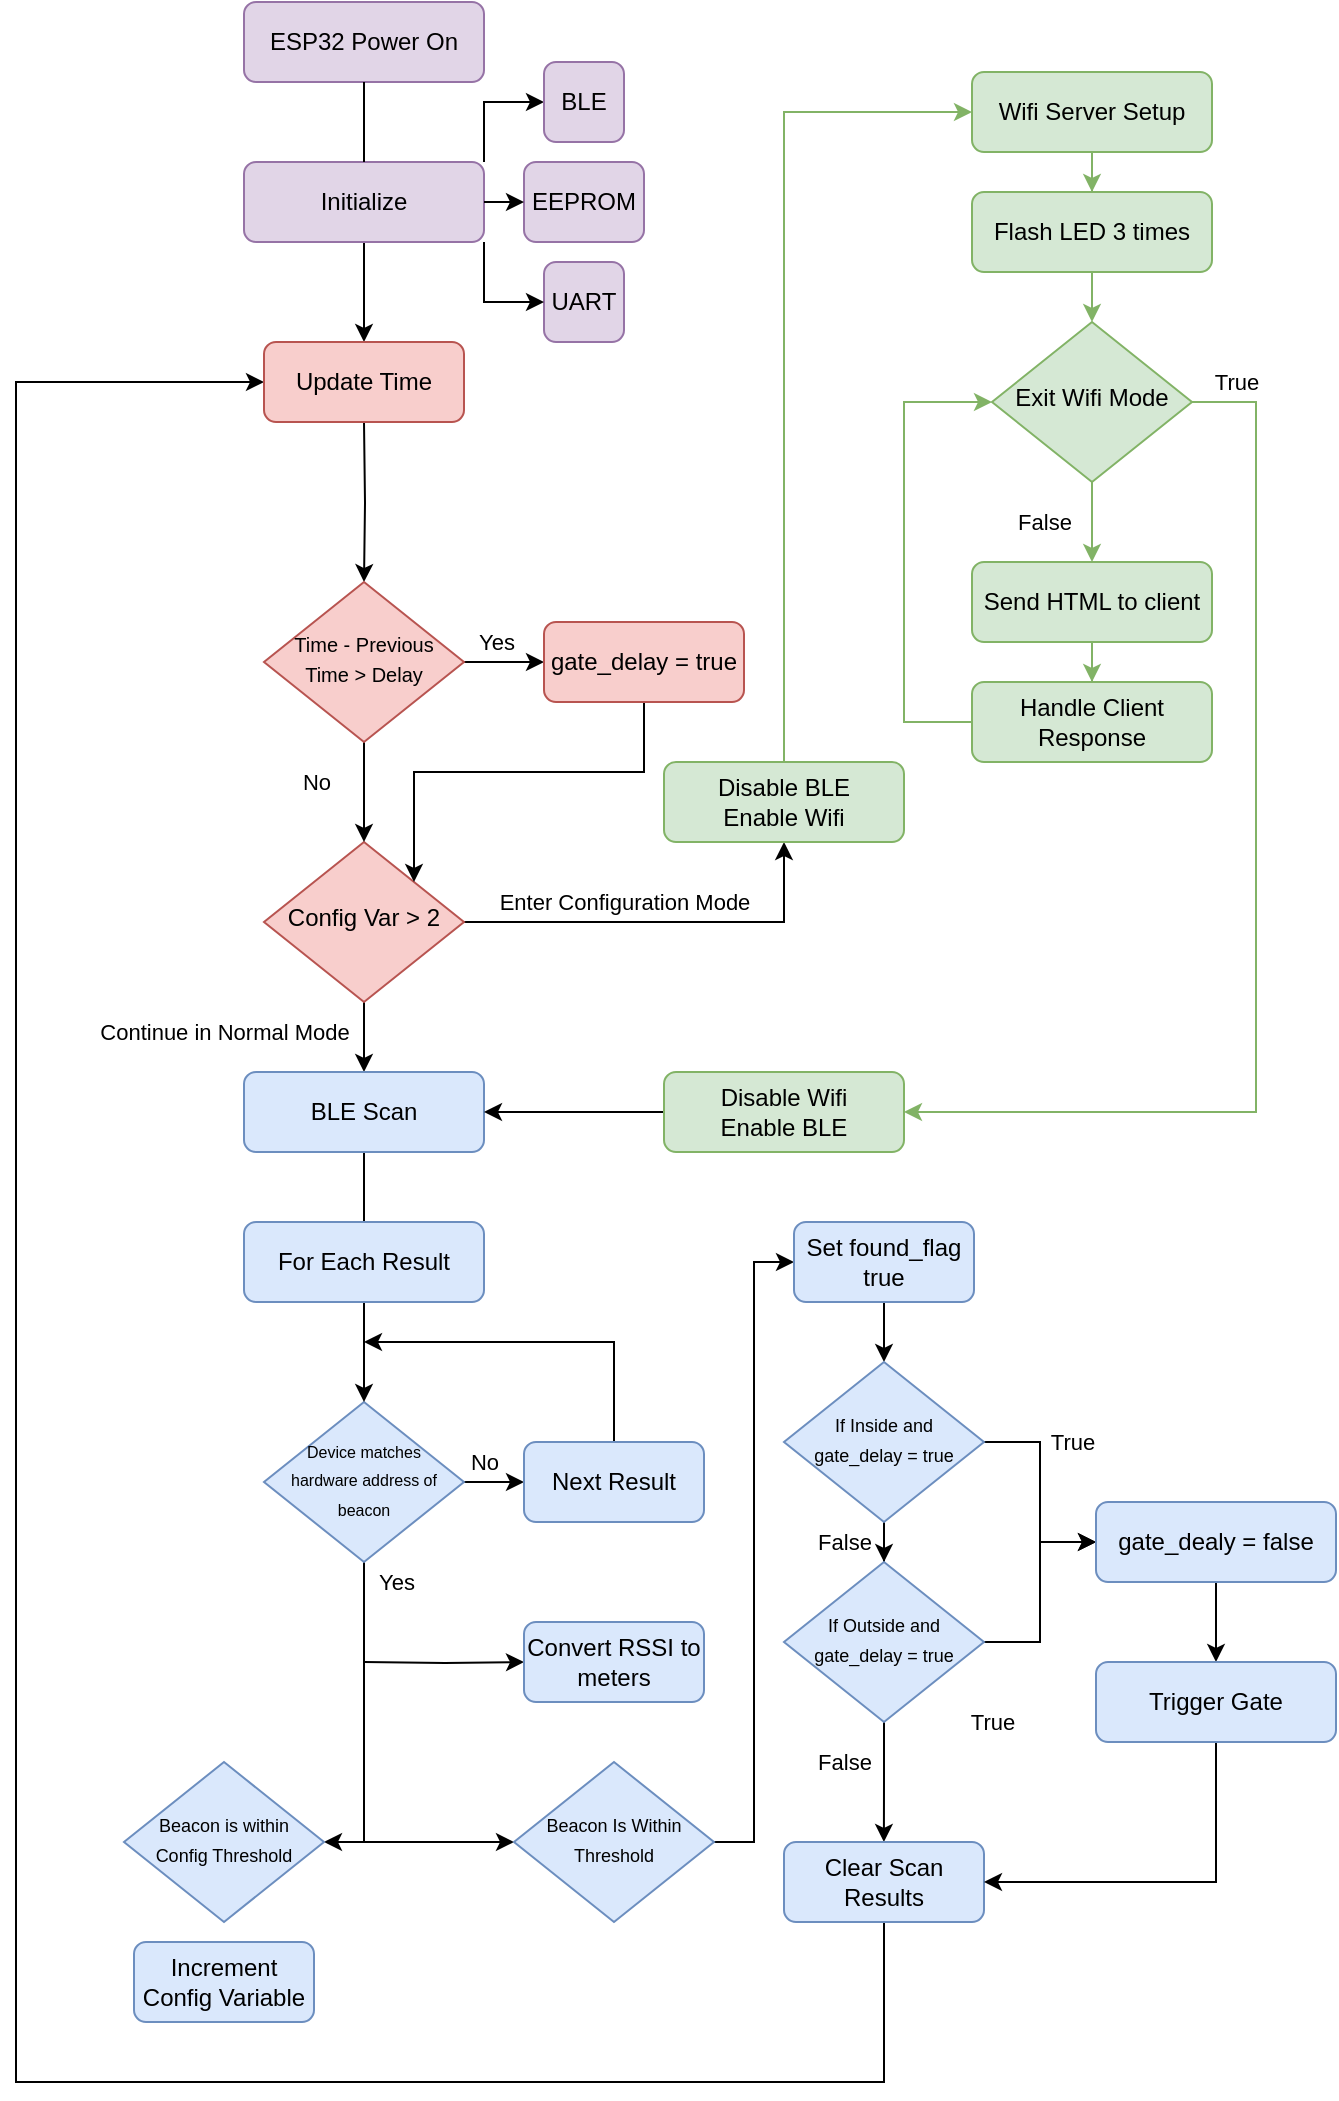 <mxfile version="14.8.0" type="github">
  <diagram id="C5RBs43oDa-KdzZeNtuy" name="Page-1">
    <mxGraphModel dx="650" dy="613" grid="1" gridSize="10" guides="1" tooltips="1" connect="1" arrows="1" fold="1" page="1" pageScale="1" pageWidth="827" pageHeight="1169" math="0" shadow="0">
      <root>
        <mxCell id="WIyWlLk6GJQsqaUBKTNV-0" />
        <mxCell id="WIyWlLk6GJQsqaUBKTNV-1" parent="WIyWlLk6GJQsqaUBKTNV-0" />
        <mxCell id="WIyWlLk6GJQsqaUBKTNV-3" value="ESP32 Power On" style="rounded=1;whiteSpace=wrap;html=1;fontSize=12;glass=0;strokeWidth=1;shadow=0;fillColor=#e1d5e7;strokeColor=#9673a6;" parent="WIyWlLk6GJQsqaUBKTNV-1" vertex="1">
          <mxGeometry x="184" y="60" width="120" height="40" as="geometry" />
        </mxCell>
        <mxCell id="ksJ2-tg5TAEJMqugs6vy-25" value="Continue in Normal Mode" style="edgeStyle=orthogonalEdgeStyle;rounded=0;orthogonalLoop=1;jettySize=auto;html=1;endArrow=classic;endFill=1;entryX=0.5;entryY=0;entryDx=0;entryDy=0;" edge="1" parent="WIyWlLk6GJQsqaUBKTNV-1" source="WIyWlLk6GJQsqaUBKTNV-6" target="WIyWlLk6GJQsqaUBKTNV-11">
          <mxGeometry x="0.111" y="-70" relative="1" as="geometry">
            <mxPoint x="244" y="590" as="targetPoint" />
            <mxPoint as="offset" />
          </mxGeometry>
        </mxCell>
        <mxCell id="ksJ2-tg5TAEJMqugs6vy-63" value="Enter Configuration Mode" style="edgeStyle=orthogonalEdgeStyle;rounded=0;orthogonalLoop=1;jettySize=auto;html=1;endArrow=classic;endFill=1;entryX=0.5;entryY=1;entryDx=0;entryDy=0;" edge="1" parent="WIyWlLk6GJQsqaUBKTNV-1" source="WIyWlLk6GJQsqaUBKTNV-6" target="ksJ2-tg5TAEJMqugs6vy-24">
          <mxGeometry x="-0.2" y="10" relative="1" as="geometry">
            <mxPoint x="384" y="540" as="targetPoint" />
            <mxPoint as="offset" />
          </mxGeometry>
        </mxCell>
        <mxCell id="WIyWlLk6GJQsqaUBKTNV-6" value="Config Var &amp;gt; 2" style="rhombus;whiteSpace=wrap;html=1;shadow=0;fontFamily=Helvetica;fontSize=12;align=center;strokeWidth=1;spacing=6;spacingTop=-4;fillColor=#f8cecc;strokeColor=#b85450;" parent="WIyWlLk6GJQsqaUBKTNV-1" vertex="1">
          <mxGeometry x="194" y="480" width="100" height="80" as="geometry" />
        </mxCell>
        <mxCell id="ksJ2-tg5TAEJMqugs6vy-29" value="No" style="edgeStyle=orthogonalEdgeStyle;rounded=0;orthogonalLoop=1;jettySize=auto;html=1;entryX=0;entryY=0.5;entryDx=0;entryDy=0;endArrow=classic;endFill=1;" edge="1" parent="WIyWlLk6GJQsqaUBKTNV-1" source="WIyWlLk6GJQsqaUBKTNV-10" target="ksJ2-tg5TAEJMqugs6vy-28">
          <mxGeometry x="0.2" y="10" relative="1" as="geometry">
            <mxPoint as="offset" />
          </mxGeometry>
        </mxCell>
        <mxCell id="ksJ2-tg5TAEJMqugs6vy-39" value="Yes" style="edgeStyle=orthogonalEdgeStyle;rounded=0;orthogonalLoop=1;jettySize=auto;html=1;entryX=0;entryY=0.5;entryDx=0;entryDy=0;endArrow=classic;endFill=1;" edge="1" parent="WIyWlLk6GJQsqaUBKTNV-1" source="WIyWlLk6GJQsqaUBKTNV-10" target="ksJ2-tg5TAEJMqugs6vy-34">
          <mxGeometry x="-0.907" y="16" relative="1" as="geometry">
            <Array as="points">
              <mxPoint x="244" y="980" />
            </Array>
            <mxPoint as="offset" />
          </mxGeometry>
        </mxCell>
        <mxCell id="WIyWlLk6GJQsqaUBKTNV-10" value="&lt;font style=&quot;font-size: 8px&quot;&gt;Device matches hardware address of beacon&lt;/font&gt;" style="rhombus;whiteSpace=wrap;html=1;shadow=0;fontFamily=Helvetica;fontSize=12;align=center;strokeWidth=1;spacing=6;spacingTop=-4;fillColor=#dae8fc;strokeColor=#6c8ebf;" parent="WIyWlLk6GJQsqaUBKTNV-1" vertex="1">
          <mxGeometry x="194" y="760" width="100" height="80" as="geometry" />
        </mxCell>
        <mxCell id="ksJ2-tg5TAEJMqugs6vy-26" style="edgeStyle=orthogonalEdgeStyle;rounded=0;orthogonalLoop=1;jettySize=auto;html=1;entryX=0.5;entryY=0;entryDx=0;entryDy=0;endArrow=classic;endFill=1;" edge="1" parent="WIyWlLk6GJQsqaUBKTNV-1" source="WIyWlLk6GJQsqaUBKTNV-11" target="WIyWlLk6GJQsqaUBKTNV-10">
          <mxGeometry relative="1" as="geometry" />
        </mxCell>
        <mxCell id="WIyWlLk6GJQsqaUBKTNV-11" value="BLE Scan" style="rounded=1;whiteSpace=wrap;html=1;fontSize=12;glass=0;strokeWidth=1;shadow=0;fillColor=#dae8fc;strokeColor=#6c8ebf;" parent="WIyWlLk6GJQsqaUBKTNV-1" vertex="1">
          <mxGeometry x="184" y="595" width="120" height="40" as="geometry" />
        </mxCell>
        <mxCell id="ksJ2-tg5TAEJMqugs6vy-60" style="edgeStyle=orthogonalEdgeStyle;rounded=0;orthogonalLoop=1;jettySize=auto;html=1;entryX=0.5;entryY=0;entryDx=0;entryDy=0;endArrow=classic;endFill=1;" edge="1" parent="WIyWlLk6GJQsqaUBKTNV-1" source="ksJ2-tg5TAEJMqugs6vy-0">
          <mxGeometry relative="1" as="geometry">
            <mxPoint x="244" y="230" as="targetPoint" />
          </mxGeometry>
        </mxCell>
        <mxCell id="ksJ2-tg5TAEJMqugs6vy-0" value="Initialize" style="rounded=1;whiteSpace=wrap;html=1;fontSize=12;glass=0;strokeWidth=1;shadow=0;fillColor=#e1d5e7;strokeColor=#9673a6;" vertex="1" parent="WIyWlLk6GJQsqaUBKTNV-1">
          <mxGeometry x="184" y="140" width="120" height="40" as="geometry" />
        </mxCell>
        <mxCell id="ksJ2-tg5TAEJMqugs6vy-1" value="" style="rounded=0;html=1;jettySize=auto;orthogonalLoop=1;fontSize=11;endArrow=none;endFill=0;endSize=8;strokeWidth=1;shadow=0;labelBackgroundColor=none;edgeStyle=orthogonalEdgeStyle;" edge="1" parent="WIyWlLk6GJQsqaUBKTNV-1" source="WIyWlLk6GJQsqaUBKTNV-3" target="ksJ2-tg5TAEJMqugs6vy-0">
          <mxGeometry relative="1" as="geometry">
            <mxPoint x="244" y="100" as="sourcePoint" />
            <mxPoint x="244" y="460" as="targetPoint" />
          </mxGeometry>
        </mxCell>
        <mxCell id="ksJ2-tg5TAEJMqugs6vy-12" style="edgeStyle=orthogonalEdgeStyle;rounded=0;orthogonalLoop=1;jettySize=auto;html=1;exitX=1;exitY=0;exitDx=0;exitDy=0;entryX=0;entryY=0.5;entryDx=0;entryDy=0;" edge="1" parent="WIyWlLk6GJQsqaUBKTNV-1" source="ksJ2-tg5TAEJMqugs6vy-0" target="ksJ2-tg5TAEJMqugs6vy-2">
          <mxGeometry relative="1" as="geometry">
            <mxPoint x="331" y="110" as="targetPoint" />
            <Array as="points">
              <mxPoint x="304" y="110" />
            </Array>
          </mxGeometry>
        </mxCell>
        <mxCell id="ksJ2-tg5TAEJMqugs6vy-2" value="BLE" style="rounded=1;whiteSpace=wrap;html=1;fontSize=12;glass=0;strokeWidth=1;shadow=0;fillColor=#e1d5e7;strokeColor=#9673a6;" vertex="1" parent="WIyWlLk6GJQsqaUBKTNV-1">
          <mxGeometry x="334" y="90" width="40" height="40" as="geometry" />
        </mxCell>
        <mxCell id="ksJ2-tg5TAEJMqugs6vy-3" value="EEPROM" style="rounded=1;whiteSpace=wrap;html=1;fontSize=12;glass=0;strokeWidth=1;shadow=0;fillColor=#e1d5e7;strokeColor=#9673a6;" vertex="1" parent="WIyWlLk6GJQsqaUBKTNV-1">
          <mxGeometry x="324" y="140" width="60" height="40" as="geometry" />
        </mxCell>
        <mxCell id="ksJ2-tg5TAEJMqugs6vy-4" value="UART" style="rounded=1;whiteSpace=wrap;html=1;fontSize=12;glass=0;strokeWidth=1;shadow=0;fillColor=#e1d5e7;strokeColor=#9673a6;" vertex="1" parent="WIyWlLk6GJQsqaUBKTNV-1">
          <mxGeometry x="334" y="190" width="40" height="40" as="geometry" />
        </mxCell>
        <mxCell id="ksJ2-tg5TAEJMqugs6vy-10" style="edgeStyle=orthogonalEdgeStyle;rounded=0;orthogonalLoop=1;jettySize=auto;html=1;entryX=0;entryY=0.5;entryDx=0;entryDy=0;" edge="1" parent="WIyWlLk6GJQsqaUBKTNV-1" target="ksJ2-tg5TAEJMqugs6vy-3">
          <mxGeometry relative="1" as="geometry">
            <mxPoint x="304" y="160" as="sourcePoint" />
          </mxGeometry>
        </mxCell>
        <mxCell id="ksJ2-tg5TAEJMqugs6vy-11" style="edgeStyle=orthogonalEdgeStyle;rounded=0;orthogonalLoop=1;jettySize=auto;html=1;entryX=0;entryY=0.5;entryDx=0;entryDy=0;exitX=1;exitY=1;exitDx=0;exitDy=0;" edge="1" parent="WIyWlLk6GJQsqaUBKTNV-1" source="ksJ2-tg5TAEJMqugs6vy-0" target="ksJ2-tg5TAEJMqugs6vy-4">
          <mxGeometry relative="1" as="geometry" />
        </mxCell>
        <mxCell id="ksJ2-tg5TAEJMqugs6vy-16" style="edgeStyle=orthogonalEdgeStyle;rounded=0;orthogonalLoop=1;jettySize=auto;html=1;" edge="1" parent="WIyWlLk6GJQsqaUBKTNV-1" target="ksJ2-tg5TAEJMqugs6vy-15">
          <mxGeometry relative="1" as="geometry">
            <mxPoint x="244" y="270" as="sourcePoint" />
          </mxGeometry>
        </mxCell>
        <mxCell id="ksJ2-tg5TAEJMqugs6vy-18" style="edgeStyle=orthogonalEdgeStyle;rounded=0;orthogonalLoop=1;jettySize=auto;html=1;entryX=0;entryY=0.5;entryDx=0;entryDy=0;" edge="1" parent="WIyWlLk6GJQsqaUBKTNV-1" source="ksJ2-tg5TAEJMqugs6vy-15" target="ksJ2-tg5TAEJMqugs6vy-17">
          <mxGeometry relative="1" as="geometry" />
        </mxCell>
        <mxCell id="ksJ2-tg5TAEJMqugs6vy-20" value="Yes" style="edgeLabel;html=1;align=center;verticalAlign=middle;resizable=0;points=[];" vertex="1" connectable="0" parent="ksJ2-tg5TAEJMqugs6vy-18">
          <mxGeometry x="-0.246" y="2" relative="1" as="geometry">
            <mxPoint x="1" y="-8" as="offset" />
          </mxGeometry>
        </mxCell>
        <mxCell id="ksJ2-tg5TAEJMqugs6vy-21" value="No" style="edgeStyle=orthogonalEdgeStyle;rounded=0;orthogonalLoop=1;jettySize=auto;html=1;entryX=0.5;entryY=0;entryDx=0;entryDy=0;" edge="1" parent="WIyWlLk6GJQsqaUBKTNV-1" source="ksJ2-tg5TAEJMqugs6vy-15" target="WIyWlLk6GJQsqaUBKTNV-6">
          <mxGeometry x="-0.2" y="-24" relative="1" as="geometry">
            <Array as="points">
              <mxPoint x="244" y="460" />
              <mxPoint x="244" y="460" />
            </Array>
            <mxPoint as="offset" />
          </mxGeometry>
        </mxCell>
        <mxCell id="ksJ2-tg5TAEJMqugs6vy-15" value="&lt;font style=&quot;font-size: 10px&quot;&gt;Time - Previous Time &amp;gt; Delay&lt;/font&gt;" style="rhombus;whiteSpace=wrap;html=1;shadow=0;fontFamily=Helvetica;fontSize=12;align=center;strokeWidth=1;spacing=6;spacingTop=-4;fillColor=#f8cecc;strokeColor=#b85450;" vertex="1" parent="WIyWlLk6GJQsqaUBKTNV-1">
          <mxGeometry x="194" y="350" width="100" height="80" as="geometry" />
        </mxCell>
        <mxCell id="ksJ2-tg5TAEJMqugs6vy-85" style="edgeStyle=orthogonalEdgeStyle;rounded=0;orthogonalLoop=1;jettySize=auto;html=1;exitX=0.5;exitY=1;exitDx=0;exitDy=0;entryX=1;entryY=0;entryDx=0;entryDy=0;endArrow=classic;endFill=1;" edge="1" parent="WIyWlLk6GJQsqaUBKTNV-1" source="ksJ2-tg5TAEJMqugs6vy-17" target="WIyWlLk6GJQsqaUBKTNV-6">
          <mxGeometry relative="1" as="geometry" />
        </mxCell>
        <mxCell id="ksJ2-tg5TAEJMqugs6vy-17" value="gate_delay = true" style="rounded=1;whiteSpace=wrap;html=1;fontSize=12;glass=0;strokeWidth=1;shadow=0;fillColor=#f8cecc;strokeColor=#b85450;" vertex="1" parent="WIyWlLk6GJQsqaUBKTNV-1">
          <mxGeometry x="334" y="370" width="100" height="40" as="geometry" />
        </mxCell>
        <mxCell id="ksJ2-tg5TAEJMqugs6vy-62" style="edgeStyle=orthogonalEdgeStyle;rounded=0;orthogonalLoop=1;jettySize=auto;html=1;entryX=0;entryY=0.5;entryDx=0;entryDy=0;endArrow=classic;endFill=1;exitX=0.5;exitY=0;exitDx=0;exitDy=0;fillColor=#d5e8d4;strokeColor=#82b366;" edge="1" parent="WIyWlLk6GJQsqaUBKTNV-1" source="ksJ2-tg5TAEJMqugs6vy-24" target="ksJ2-tg5TAEJMqugs6vy-58">
          <mxGeometry relative="1" as="geometry">
            <mxPoint x="508" y="325" as="sourcePoint" />
          </mxGeometry>
        </mxCell>
        <mxCell id="ksJ2-tg5TAEJMqugs6vy-24" value="Disable BLE&lt;br&gt;Enable Wifi" style="rounded=1;whiteSpace=wrap;html=1;fontSize=12;glass=0;strokeWidth=1;shadow=0;fillColor=#d5e8d4;strokeColor=#82b366;" vertex="1" parent="WIyWlLk6GJQsqaUBKTNV-1">
          <mxGeometry x="394" y="440" width="120" height="40" as="geometry" />
        </mxCell>
        <mxCell id="ksJ2-tg5TAEJMqugs6vy-27" value="For Each Result" style="rounded=1;whiteSpace=wrap;html=1;fontSize=12;glass=0;strokeWidth=1;shadow=0;fillColor=#dae8fc;strokeColor=#6c8ebf;" vertex="1" parent="WIyWlLk6GJQsqaUBKTNV-1">
          <mxGeometry x="184" y="670" width="120" height="40" as="geometry" />
        </mxCell>
        <mxCell id="ksJ2-tg5TAEJMqugs6vy-31" style="edgeStyle=orthogonalEdgeStyle;rounded=0;orthogonalLoop=1;jettySize=auto;html=1;endArrow=classic;endFill=1;" edge="1" parent="WIyWlLk6GJQsqaUBKTNV-1" source="ksJ2-tg5TAEJMqugs6vy-28">
          <mxGeometry relative="1" as="geometry">
            <mxPoint x="244" y="730" as="targetPoint" />
            <Array as="points">
              <mxPoint x="369" y="730" />
            </Array>
          </mxGeometry>
        </mxCell>
        <mxCell id="ksJ2-tg5TAEJMqugs6vy-28" value="Next Result" style="rounded=1;whiteSpace=wrap;html=1;fontSize=12;glass=0;strokeWidth=1;shadow=0;fillColor=#dae8fc;strokeColor=#6c8ebf;" vertex="1" parent="WIyWlLk6GJQsqaUBKTNV-1">
          <mxGeometry x="324" y="780" width="90" height="40" as="geometry" />
        </mxCell>
        <mxCell id="ksJ2-tg5TAEJMqugs6vy-40" style="edgeStyle=orthogonalEdgeStyle;rounded=0;orthogonalLoop=1;jettySize=auto;html=1;endArrow=classic;endFill=1;entryX=0;entryY=0.5;entryDx=0;entryDy=0;" edge="1" parent="WIyWlLk6GJQsqaUBKTNV-1" target="ksJ2-tg5TAEJMqugs6vy-32">
          <mxGeometry relative="1" as="geometry">
            <mxPoint x="284" y="920" as="targetPoint" />
            <mxPoint x="244" y="890" as="sourcePoint" />
          </mxGeometry>
        </mxCell>
        <mxCell id="ksJ2-tg5TAEJMqugs6vy-32" value="Convert RSSI to meters" style="rounded=1;whiteSpace=wrap;html=1;fontSize=12;glass=0;strokeWidth=1;shadow=0;fillColor=#dae8fc;strokeColor=#6c8ebf;" vertex="1" parent="WIyWlLk6GJQsqaUBKTNV-1">
          <mxGeometry x="324" y="870" width="90" height="40" as="geometry" />
        </mxCell>
        <mxCell id="ksJ2-tg5TAEJMqugs6vy-45" style="edgeStyle=orthogonalEdgeStyle;rounded=0;orthogonalLoop=1;jettySize=auto;html=1;exitX=1;exitY=0.5;exitDx=0;exitDy=0;entryX=0;entryY=0.5;entryDx=0;entryDy=0;endArrow=classic;endFill=1;" edge="1" parent="WIyWlLk6GJQsqaUBKTNV-1" source="ksJ2-tg5TAEJMqugs6vy-34" target="ksJ2-tg5TAEJMqugs6vy-44">
          <mxGeometry relative="1" as="geometry" />
        </mxCell>
        <mxCell id="ksJ2-tg5TAEJMqugs6vy-34" value="&lt;font style=&quot;font-size: 9px&quot;&gt;Beacon Is Within Threshold&lt;/font&gt;" style="rhombus;whiteSpace=wrap;html=1;shadow=0;fontFamily=Helvetica;fontSize=12;align=center;strokeWidth=1;spacing=6;spacingTop=-4;fillColor=#dae8fc;strokeColor=#6c8ebf;" vertex="1" parent="WIyWlLk6GJQsqaUBKTNV-1">
          <mxGeometry x="319" y="940" width="100" height="80" as="geometry" />
        </mxCell>
        <mxCell id="ksJ2-tg5TAEJMqugs6vy-41" style="edgeStyle=orthogonalEdgeStyle;rounded=0;orthogonalLoop=1;jettySize=auto;html=1;endArrow=classic;endFill=1;entryX=1;entryY=0.5;entryDx=0;entryDy=0;" edge="1" parent="WIyWlLk6GJQsqaUBKTNV-1" target="ksJ2-tg5TAEJMqugs6vy-36">
          <mxGeometry relative="1" as="geometry">
            <mxPoint x="144" y="980" as="targetPoint" />
            <mxPoint x="244" y="980" as="sourcePoint" />
            <Array as="points" />
          </mxGeometry>
        </mxCell>
        <mxCell id="ksJ2-tg5TAEJMqugs6vy-36" value="&lt;span style=&quot;font-size: 9px&quot;&gt;Beacon is within &lt;br&gt;Config Threshold&lt;/span&gt;" style="rhombus;whiteSpace=wrap;html=1;shadow=0;fontFamily=Helvetica;fontSize=12;align=center;strokeWidth=1;spacing=6;spacingTop=-4;fillColor=#dae8fc;strokeColor=#6c8ebf;" vertex="1" parent="WIyWlLk6GJQsqaUBKTNV-1">
          <mxGeometry x="124" y="940" width="100" height="80" as="geometry" />
        </mxCell>
        <mxCell id="ksJ2-tg5TAEJMqugs6vy-42" value="Increment Config Variable" style="rounded=1;whiteSpace=wrap;html=1;fontSize=12;glass=0;strokeWidth=1;shadow=0;fillColor=#dae8fc;strokeColor=#6c8ebf;" vertex="1" parent="WIyWlLk6GJQsqaUBKTNV-1">
          <mxGeometry x="129" y="1030" width="90" height="40" as="geometry" />
        </mxCell>
        <mxCell id="ksJ2-tg5TAEJMqugs6vy-61" style="edgeStyle=orthogonalEdgeStyle;rounded=0;orthogonalLoop=1;jettySize=auto;html=1;entryX=0.5;entryY=0;entryDx=0;entryDy=0;endArrow=classic;endFill=1;" edge="1" parent="WIyWlLk6GJQsqaUBKTNV-1" source="ksJ2-tg5TAEJMqugs6vy-44" target="ksJ2-tg5TAEJMqugs6vy-47">
          <mxGeometry relative="1" as="geometry" />
        </mxCell>
        <mxCell id="ksJ2-tg5TAEJMqugs6vy-44" value="Set found_flag true" style="rounded=1;whiteSpace=wrap;html=1;fontSize=12;glass=0;strokeWidth=1;shadow=0;fillColor=#dae8fc;strokeColor=#6c8ebf;" vertex="1" parent="WIyWlLk6GJQsqaUBKTNV-1">
          <mxGeometry x="459" y="670" width="90" height="40" as="geometry" />
        </mxCell>
        <mxCell id="ksJ2-tg5TAEJMqugs6vy-52" value="True" style="edgeStyle=orthogonalEdgeStyle;rounded=0;orthogonalLoop=1;jettySize=auto;html=1;entryX=0;entryY=0.5;entryDx=0;entryDy=0;endArrow=classic;endFill=1;" edge="1" parent="WIyWlLk6GJQsqaUBKTNV-1" source="ksJ2-tg5TAEJMqugs6vy-47" target="ksJ2-tg5TAEJMqugs6vy-51">
          <mxGeometry x="-0.556" y="-20" relative="1" as="geometry">
            <mxPoint x="20" y="-20" as="offset" />
          </mxGeometry>
        </mxCell>
        <mxCell id="ksJ2-tg5TAEJMqugs6vy-54" value="False" style="edgeStyle=orthogonalEdgeStyle;rounded=0;orthogonalLoop=1;jettySize=auto;html=1;entryX=0.5;entryY=0;entryDx=0;entryDy=0;endArrow=classic;endFill=1;" edge="1" parent="WIyWlLk6GJQsqaUBKTNV-1" source="ksJ2-tg5TAEJMqugs6vy-47" target="ksJ2-tg5TAEJMqugs6vy-48">
          <mxGeometry y="20" relative="1" as="geometry">
            <mxPoint as="offset" />
          </mxGeometry>
        </mxCell>
        <mxCell id="ksJ2-tg5TAEJMqugs6vy-47" value="&lt;font style=&quot;font-size: 9px&quot;&gt;If Inside and gate_delay = true&lt;/font&gt;" style="rhombus;whiteSpace=wrap;html=1;shadow=0;fontFamily=Helvetica;fontSize=12;align=center;strokeWidth=1;spacing=6;spacingTop=-4;fillColor=#dae8fc;strokeColor=#6c8ebf;" vertex="1" parent="WIyWlLk6GJQsqaUBKTNV-1">
          <mxGeometry x="454" y="740" width="100" height="80" as="geometry" />
        </mxCell>
        <mxCell id="ksJ2-tg5TAEJMqugs6vy-53" value="True" style="edgeStyle=orthogonalEdgeStyle;rounded=0;orthogonalLoop=1;jettySize=auto;html=1;entryX=0;entryY=0.5;entryDx=0;entryDy=0;endArrow=classic;endFill=1;" edge="1" parent="WIyWlLk6GJQsqaUBKTNV-1" source="ksJ2-tg5TAEJMqugs6vy-48" target="ksJ2-tg5TAEJMqugs6vy-51">
          <mxGeometry x="-0.556" y="-20" relative="1" as="geometry">
            <mxPoint x="-20" y="20" as="offset" />
          </mxGeometry>
        </mxCell>
        <mxCell id="ksJ2-tg5TAEJMqugs6vy-55" value="False" style="edgeStyle=orthogonalEdgeStyle;rounded=0;orthogonalLoop=1;jettySize=auto;html=1;exitX=0.5;exitY=1;exitDx=0;exitDy=0;endArrow=classic;endFill=1;" edge="1" parent="WIyWlLk6GJQsqaUBKTNV-1" source="ksJ2-tg5TAEJMqugs6vy-48">
          <mxGeometry x="-0.333" y="-20" relative="1" as="geometry">
            <mxPoint x="503.952" y="980" as="targetPoint" />
            <mxPoint as="offset" />
          </mxGeometry>
        </mxCell>
        <mxCell id="ksJ2-tg5TAEJMqugs6vy-48" value="&lt;font style=&quot;font-size: 9px&quot;&gt;If Outside and gate_delay = true&lt;/font&gt;" style="rhombus;whiteSpace=wrap;html=1;shadow=0;fontFamily=Helvetica;fontSize=12;align=center;strokeWidth=1;spacing=6;spacingTop=-4;fillColor=#dae8fc;strokeColor=#6c8ebf;" vertex="1" parent="WIyWlLk6GJQsqaUBKTNV-1">
          <mxGeometry x="454" y="840" width="100" height="80" as="geometry" />
        </mxCell>
        <mxCell id="ksJ2-tg5TAEJMqugs6vy-82" style="edgeStyle=orthogonalEdgeStyle;rounded=0;orthogonalLoop=1;jettySize=auto;html=1;entryX=0.5;entryY=0;entryDx=0;entryDy=0;endArrow=classic;endFill=1;exitX=0.5;exitY=1;exitDx=0;exitDy=0;" edge="1" parent="WIyWlLk6GJQsqaUBKTNV-1" source="ksJ2-tg5TAEJMqugs6vy-51" target="ksJ2-tg5TAEJMqugs6vy-81">
          <mxGeometry relative="1" as="geometry" />
        </mxCell>
        <mxCell id="ksJ2-tg5TAEJMqugs6vy-51" value="gate_dealy = false" style="rounded=1;whiteSpace=wrap;html=1;fontSize=12;glass=0;strokeWidth=1;shadow=0;fillColor=#dae8fc;strokeColor=#6c8ebf;" vertex="1" parent="WIyWlLk6GJQsqaUBKTNV-1">
          <mxGeometry x="610" y="810" width="120" height="40" as="geometry" />
        </mxCell>
        <mxCell id="ksJ2-tg5TAEJMqugs6vy-76" style="edgeStyle=orthogonalEdgeStyle;rounded=0;orthogonalLoop=1;jettySize=auto;html=1;entryX=0;entryY=0.5;entryDx=0;entryDy=0;endArrow=classic;endFill=1;" edge="1" parent="WIyWlLk6GJQsqaUBKTNV-1" source="ksJ2-tg5TAEJMqugs6vy-56" target="ksJ2-tg5TAEJMqugs6vy-80">
          <mxGeometry relative="1" as="geometry">
            <Array as="points">
              <mxPoint x="504" y="1100" />
              <mxPoint x="70" y="1100" />
              <mxPoint x="70" y="250" />
            </Array>
          </mxGeometry>
        </mxCell>
        <mxCell id="ksJ2-tg5TAEJMqugs6vy-56" value="Clear Scan Results" style="rounded=1;whiteSpace=wrap;html=1;fontSize=12;glass=0;strokeWidth=1;shadow=0;fillColor=#dae8fc;strokeColor=#6c8ebf;" vertex="1" parent="WIyWlLk6GJQsqaUBKTNV-1">
          <mxGeometry x="454" y="980" width="100" height="40" as="geometry" />
        </mxCell>
        <mxCell id="ksJ2-tg5TAEJMqugs6vy-65" style="edgeStyle=orthogonalEdgeStyle;rounded=0;orthogonalLoop=1;jettySize=auto;html=1;entryX=0.5;entryY=0;entryDx=0;entryDy=0;endArrow=classic;endFill=1;fillColor=#d5e8d4;strokeColor=#82b366;" edge="1" parent="WIyWlLk6GJQsqaUBKTNV-1" source="ksJ2-tg5TAEJMqugs6vy-58" target="ksJ2-tg5TAEJMqugs6vy-64">
          <mxGeometry relative="1" as="geometry" />
        </mxCell>
        <mxCell id="ksJ2-tg5TAEJMqugs6vy-58" value="Wifi Server Setup" style="rounded=1;whiteSpace=wrap;html=1;fontSize=12;glass=0;strokeWidth=1;shadow=0;fillColor=#d5e8d4;strokeColor=#82b366;" vertex="1" parent="WIyWlLk6GJQsqaUBKTNV-1">
          <mxGeometry x="548" y="95" width="120" height="40" as="geometry" />
        </mxCell>
        <mxCell id="ksJ2-tg5TAEJMqugs6vy-71" style="edgeStyle=orthogonalEdgeStyle;rounded=0;orthogonalLoop=1;jettySize=auto;html=1;entryX=0.5;entryY=0;entryDx=0;entryDy=0;endArrow=classic;endFill=1;fillColor=#d5e8d4;strokeColor=#82b366;" edge="1" parent="WIyWlLk6GJQsqaUBKTNV-1" source="ksJ2-tg5TAEJMqugs6vy-64" target="ksJ2-tg5TAEJMqugs6vy-69">
          <mxGeometry relative="1" as="geometry" />
        </mxCell>
        <mxCell id="ksJ2-tg5TAEJMqugs6vy-64" value="Flash LED 3 times" style="rounded=1;whiteSpace=wrap;html=1;fontSize=12;glass=0;strokeWidth=1;shadow=0;fillColor=#d5e8d4;strokeColor=#82b366;" vertex="1" parent="WIyWlLk6GJQsqaUBKTNV-1">
          <mxGeometry x="548" y="155" width="120" height="40" as="geometry" />
        </mxCell>
        <mxCell id="ksJ2-tg5TAEJMqugs6vy-78" style="edgeStyle=orthogonalEdgeStyle;rounded=0;orthogonalLoop=1;jettySize=auto;html=1;entryX=0.5;entryY=0;entryDx=0;entryDy=0;endArrow=classic;endFill=1;fillColor=#d5e8d4;strokeColor=#82b366;" edge="1" parent="WIyWlLk6GJQsqaUBKTNV-1" source="ksJ2-tg5TAEJMqugs6vy-66" target="ksJ2-tg5TAEJMqugs6vy-68">
          <mxGeometry relative="1" as="geometry" />
        </mxCell>
        <mxCell id="ksJ2-tg5TAEJMqugs6vy-66" value="Send HTML to client" style="rounded=1;whiteSpace=wrap;html=1;fontSize=12;glass=0;strokeWidth=1;shadow=0;fillColor=#d5e8d4;strokeColor=#82b366;" vertex="1" parent="WIyWlLk6GJQsqaUBKTNV-1">
          <mxGeometry x="548" y="340" width="120" height="40" as="geometry" />
        </mxCell>
        <mxCell id="ksJ2-tg5TAEJMqugs6vy-77" style="edgeStyle=orthogonalEdgeStyle;rounded=0;orthogonalLoop=1;jettySize=auto;html=1;entryX=0;entryY=0.5;entryDx=0;entryDy=0;endArrow=classic;endFill=1;fillColor=#d5e8d4;strokeColor=#82b366;" edge="1" parent="WIyWlLk6GJQsqaUBKTNV-1" source="ksJ2-tg5TAEJMqugs6vy-68" target="ksJ2-tg5TAEJMqugs6vy-69">
          <mxGeometry relative="1" as="geometry">
            <Array as="points">
              <mxPoint x="514" y="420" />
              <mxPoint x="514" y="260" />
            </Array>
          </mxGeometry>
        </mxCell>
        <mxCell id="ksJ2-tg5TAEJMqugs6vy-68" value="Handle Client Response" style="rounded=1;whiteSpace=wrap;html=1;fontSize=12;glass=0;strokeWidth=1;shadow=0;fillColor=#d5e8d4;strokeColor=#82b366;" vertex="1" parent="WIyWlLk6GJQsqaUBKTNV-1">
          <mxGeometry x="548" y="400" width="120" height="40" as="geometry" />
        </mxCell>
        <mxCell id="ksJ2-tg5TAEJMqugs6vy-70" value="False" style="edgeStyle=orthogonalEdgeStyle;rounded=0;orthogonalLoop=1;jettySize=auto;html=1;entryX=0.5;entryY=0;entryDx=0;entryDy=0;endArrow=classic;endFill=1;fillColor=#d5e8d4;strokeColor=#82b366;" edge="1" parent="WIyWlLk6GJQsqaUBKTNV-1" source="ksJ2-tg5TAEJMqugs6vy-69" target="ksJ2-tg5TAEJMqugs6vy-66">
          <mxGeometry y="-24" relative="1" as="geometry">
            <mxPoint as="offset" />
          </mxGeometry>
        </mxCell>
        <mxCell id="ksJ2-tg5TAEJMqugs6vy-74" value="True" style="edgeStyle=orthogonalEdgeStyle;rounded=0;orthogonalLoop=1;jettySize=auto;html=1;entryX=1;entryY=0.5;entryDx=0;entryDy=0;endArrow=classic;endFill=1;exitX=1;exitY=0.5;exitDx=0;exitDy=0;fillColor=#d5e8d4;strokeColor=#82b366;" edge="1" parent="WIyWlLk6GJQsqaUBKTNV-1" source="ksJ2-tg5TAEJMqugs6vy-69" target="ksJ2-tg5TAEJMqugs6vy-72">
          <mxGeometry x="-0.922" y="10" relative="1" as="geometry">
            <Array as="points">
              <mxPoint x="690" y="260" />
              <mxPoint x="690" y="615" />
            </Array>
            <mxPoint as="offset" />
          </mxGeometry>
        </mxCell>
        <mxCell id="ksJ2-tg5TAEJMqugs6vy-69" value="Exit Wifi Mode" style="rhombus;whiteSpace=wrap;html=1;shadow=0;fontFamily=Helvetica;fontSize=12;align=center;strokeWidth=1;spacing=6;spacingTop=-4;fillColor=#d5e8d4;strokeColor=#82b366;" vertex="1" parent="WIyWlLk6GJQsqaUBKTNV-1">
          <mxGeometry x="558" y="220" width="100" height="80" as="geometry" />
        </mxCell>
        <mxCell id="ksJ2-tg5TAEJMqugs6vy-73" style="edgeStyle=orthogonalEdgeStyle;rounded=0;orthogonalLoop=1;jettySize=auto;html=1;entryX=1;entryY=0.5;entryDx=0;entryDy=0;endArrow=classic;endFill=1;" edge="1" parent="WIyWlLk6GJQsqaUBKTNV-1" source="ksJ2-tg5TAEJMqugs6vy-72" target="WIyWlLk6GJQsqaUBKTNV-11">
          <mxGeometry relative="1" as="geometry" />
        </mxCell>
        <mxCell id="ksJ2-tg5TAEJMqugs6vy-72" value="Disable Wifi&lt;br&gt;Enable BLE" style="rounded=1;whiteSpace=wrap;html=1;fontSize=12;glass=0;strokeWidth=1;shadow=0;fillColor=#d5e8d4;strokeColor=#82b366;" vertex="1" parent="WIyWlLk6GJQsqaUBKTNV-1">
          <mxGeometry x="394" y="595" width="120" height="40" as="geometry" />
        </mxCell>
        <mxCell id="ksJ2-tg5TAEJMqugs6vy-80" value="Update Time" style="rounded=1;whiteSpace=wrap;html=1;fontSize=12;glass=0;strokeWidth=1;shadow=0;fillColor=#f8cecc;strokeColor=#b85450;" vertex="1" parent="WIyWlLk6GJQsqaUBKTNV-1">
          <mxGeometry x="194" y="230" width="100" height="40" as="geometry" />
        </mxCell>
        <mxCell id="ksJ2-tg5TAEJMqugs6vy-83" style="edgeStyle=orthogonalEdgeStyle;rounded=0;orthogonalLoop=1;jettySize=auto;html=1;entryX=1;entryY=0.5;entryDx=0;entryDy=0;endArrow=classic;endFill=1;exitX=0.5;exitY=1;exitDx=0;exitDy=0;" edge="1" parent="WIyWlLk6GJQsqaUBKTNV-1" source="ksJ2-tg5TAEJMqugs6vy-81" target="ksJ2-tg5TAEJMqugs6vy-56">
          <mxGeometry relative="1" as="geometry" />
        </mxCell>
        <mxCell id="ksJ2-tg5TAEJMqugs6vy-81" value="Trigger Gate" style="rounded=1;whiteSpace=wrap;html=1;fontSize=12;glass=0;strokeWidth=1;shadow=0;fillColor=#dae8fc;strokeColor=#6c8ebf;" vertex="1" parent="WIyWlLk6GJQsqaUBKTNV-1">
          <mxGeometry x="610" y="890" width="120" height="40" as="geometry" />
        </mxCell>
      </root>
    </mxGraphModel>
  </diagram>
</mxfile>
